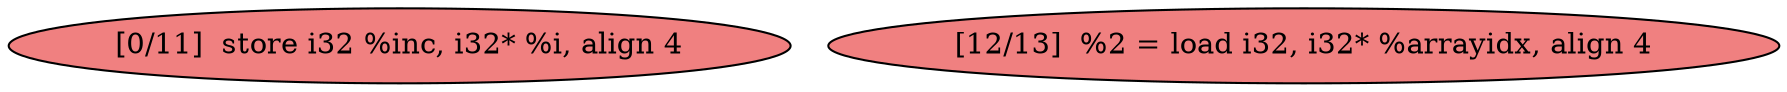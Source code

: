
digraph G {


node208 [fillcolor=lightcoral,label="[0/11]  store i32 %inc, i32* %i, align 4",shape=ellipse,style=filled ]
node207 [fillcolor=lightcoral,label="[12/13]  %2 = load i32, i32* %arrayidx, align 4",shape=ellipse,style=filled ]



}
